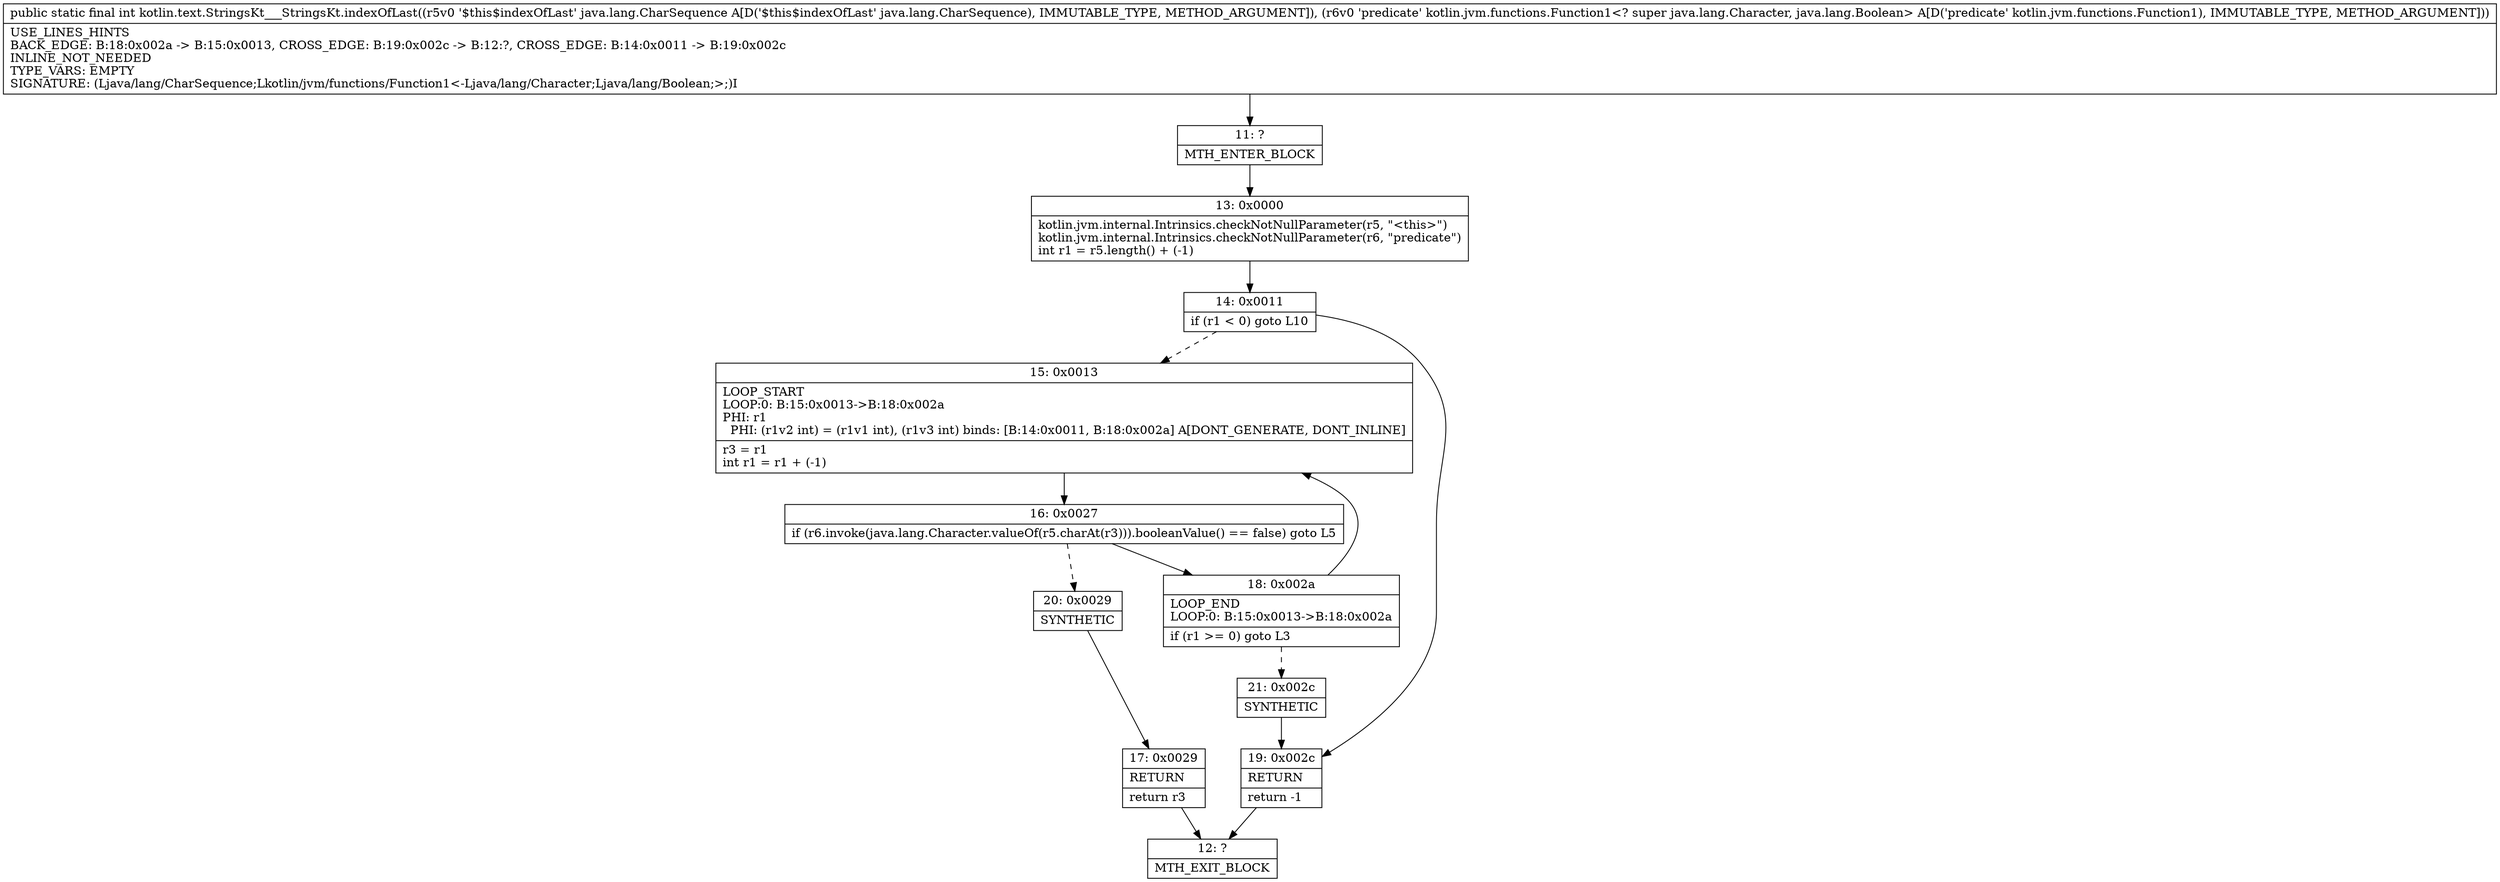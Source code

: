 digraph "CFG forkotlin.text.StringsKt___StringsKt.indexOfLast(Ljava\/lang\/CharSequence;Lkotlin\/jvm\/functions\/Function1;)I" {
Node_11 [shape=record,label="{11\:\ ?|MTH_ENTER_BLOCK\l}"];
Node_13 [shape=record,label="{13\:\ 0x0000|kotlin.jvm.internal.Intrinsics.checkNotNullParameter(r5, \"\<this\>\")\lkotlin.jvm.internal.Intrinsics.checkNotNullParameter(r6, \"predicate\")\lint r1 = r5.length() + (\-1)\l}"];
Node_14 [shape=record,label="{14\:\ 0x0011|if (r1 \< 0) goto L10\l}"];
Node_15 [shape=record,label="{15\:\ 0x0013|LOOP_START\lLOOP:0: B:15:0x0013\-\>B:18:0x002a\lPHI: r1 \l  PHI: (r1v2 int) = (r1v1 int), (r1v3 int) binds: [B:14:0x0011, B:18:0x002a] A[DONT_GENERATE, DONT_INLINE]\l|r3 = r1\lint r1 = r1 + (\-1)\l}"];
Node_16 [shape=record,label="{16\:\ 0x0027|if (r6.invoke(java.lang.Character.valueOf(r5.charAt(r3))).booleanValue() == false) goto L5\l}"];
Node_18 [shape=record,label="{18\:\ 0x002a|LOOP_END\lLOOP:0: B:15:0x0013\-\>B:18:0x002a\l|if (r1 \>= 0) goto L3\l}"];
Node_21 [shape=record,label="{21\:\ 0x002c|SYNTHETIC\l}"];
Node_20 [shape=record,label="{20\:\ 0x0029|SYNTHETIC\l}"];
Node_17 [shape=record,label="{17\:\ 0x0029|RETURN\l|return r3\l}"];
Node_12 [shape=record,label="{12\:\ ?|MTH_EXIT_BLOCK\l}"];
Node_19 [shape=record,label="{19\:\ 0x002c|RETURN\l|return \-1\l}"];
MethodNode[shape=record,label="{public static final int kotlin.text.StringsKt___StringsKt.indexOfLast((r5v0 '$this$indexOfLast' java.lang.CharSequence A[D('$this$indexOfLast' java.lang.CharSequence), IMMUTABLE_TYPE, METHOD_ARGUMENT]), (r6v0 'predicate' kotlin.jvm.functions.Function1\<? super java.lang.Character, java.lang.Boolean\> A[D('predicate' kotlin.jvm.functions.Function1), IMMUTABLE_TYPE, METHOD_ARGUMENT]))  | USE_LINES_HINTS\lBACK_EDGE: B:18:0x002a \-\> B:15:0x0013, CROSS_EDGE: B:19:0x002c \-\> B:12:?, CROSS_EDGE: B:14:0x0011 \-\> B:19:0x002c\lINLINE_NOT_NEEDED\lTYPE_VARS: EMPTY\lSIGNATURE: (Ljava\/lang\/CharSequence;Lkotlin\/jvm\/functions\/Function1\<\-Ljava\/lang\/Character;Ljava\/lang\/Boolean;\>;)I\l}"];
MethodNode -> Node_11;Node_11 -> Node_13;
Node_13 -> Node_14;
Node_14 -> Node_15[style=dashed];
Node_14 -> Node_19;
Node_15 -> Node_16;
Node_16 -> Node_18;
Node_16 -> Node_20[style=dashed];
Node_18 -> Node_15;
Node_18 -> Node_21[style=dashed];
Node_21 -> Node_19;
Node_20 -> Node_17;
Node_17 -> Node_12;
Node_19 -> Node_12;
}

